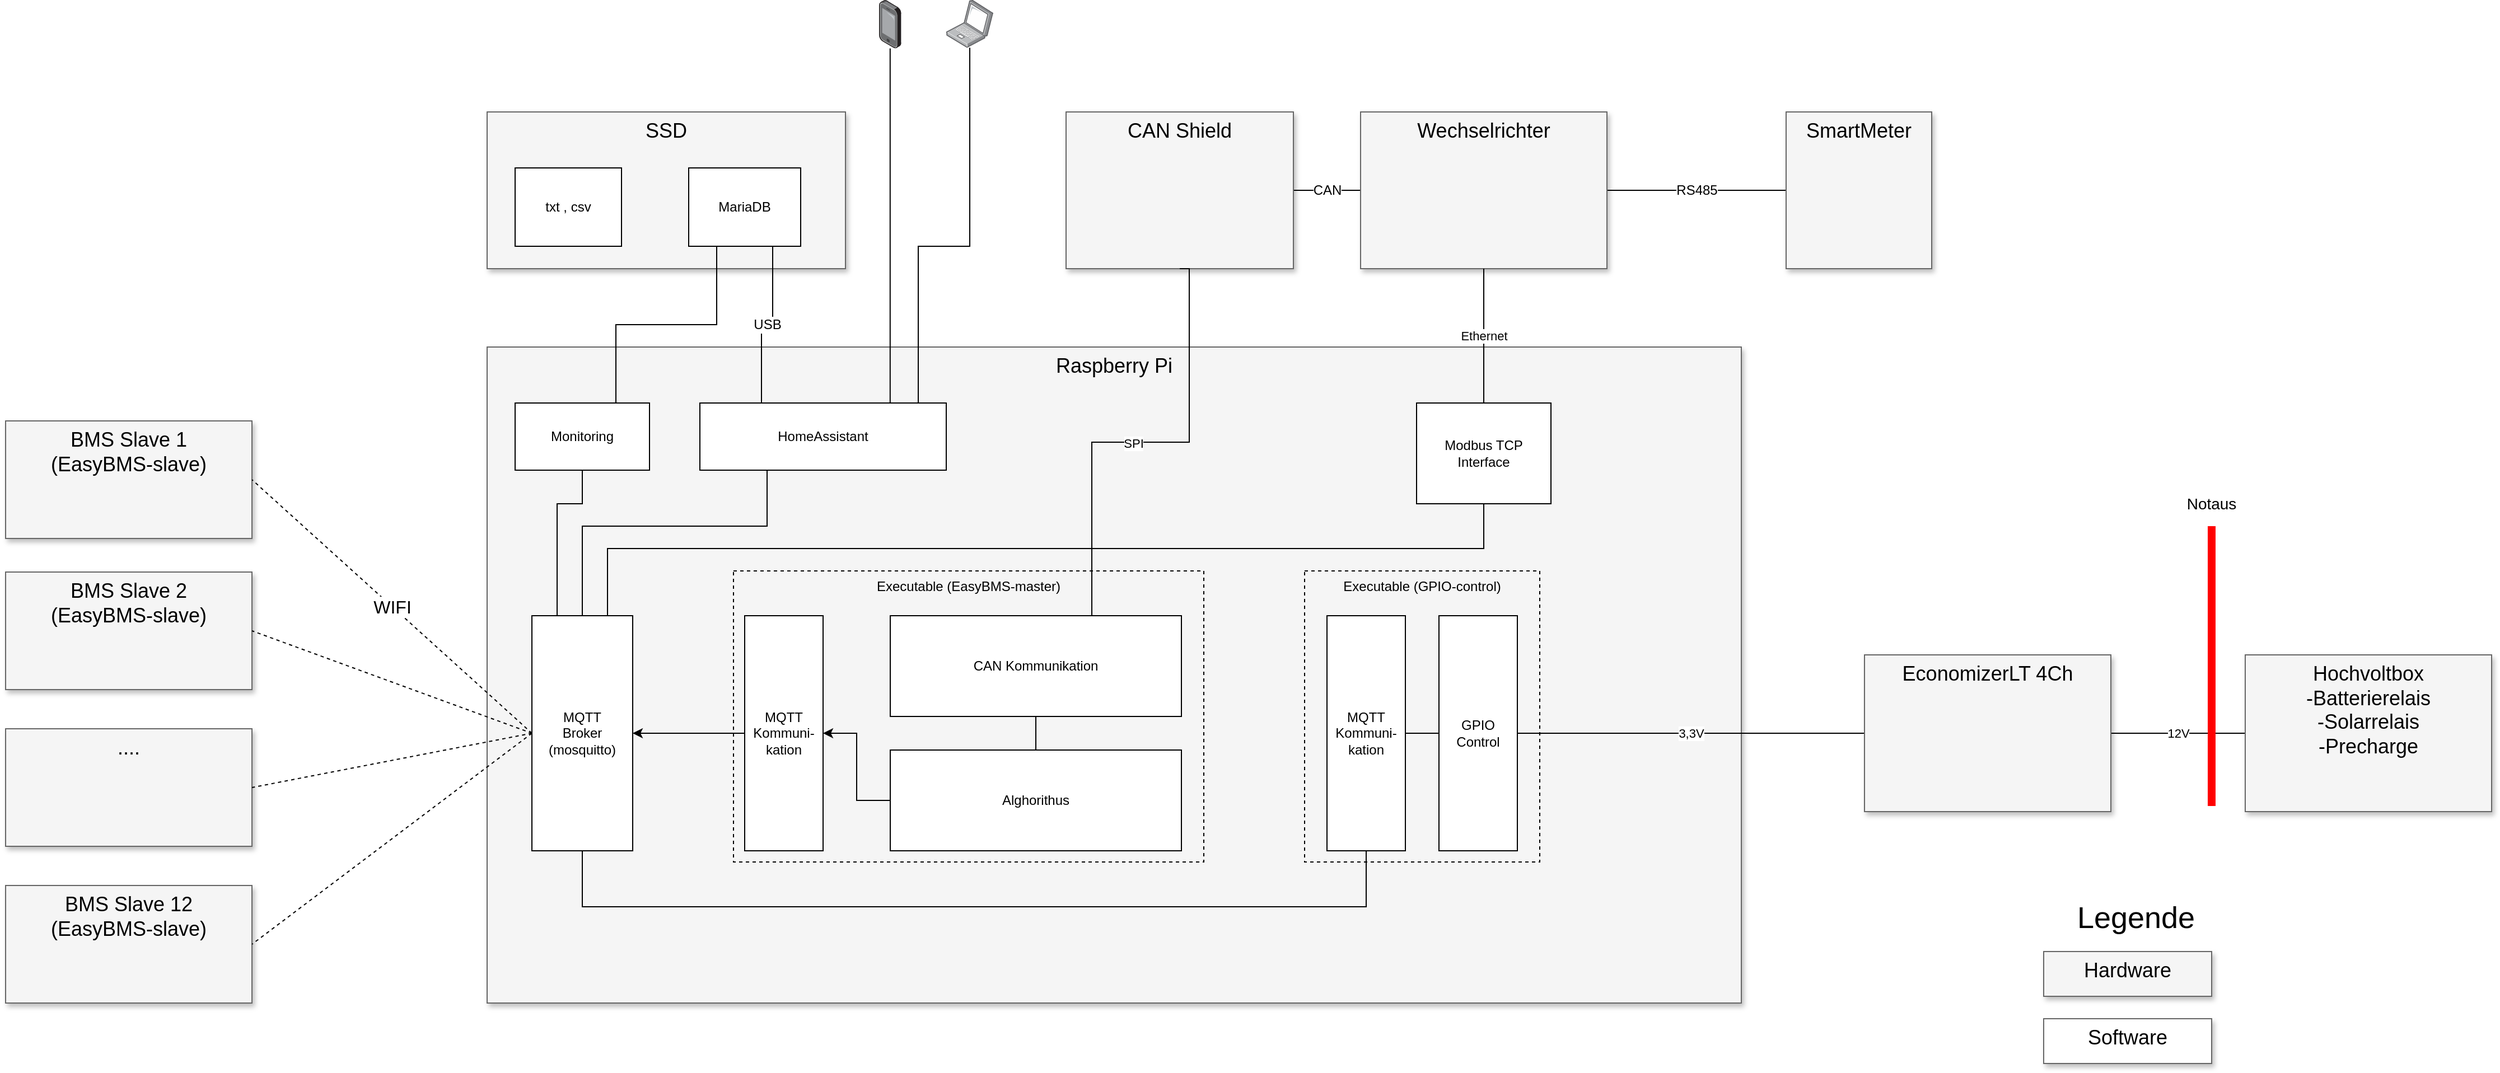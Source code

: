 <mxfile version="15.2.4" type="github">
  <diagram name="Page-1" id="90a13364-a465-7bf4-72fc-28e22215d7a0">
    <mxGraphModel dx="3784.5" dy="1074" grid="1" gridSize="10" guides="1" tooltips="1" connect="1" arrows="1" fold="1" page="1" pageScale="1.5" pageWidth="1169" pageHeight="826" background="none" math="0" shadow="0">
      <root>
        <mxCell id="0" style=";html=1;" />
        <mxCell id="1" style=";html=1;" parent="0" />
        <mxCell id="h09nz31fdlpBYT6gw-4B-76" value="CAN" style="edgeStyle=orthogonalEdgeStyle;rounded=0;orthogonalLoop=1;jettySize=auto;html=1;exitX=1;exitY=0.5;exitDx=0;exitDy=0;entryX=0;entryY=0.5;entryDx=0;entryDy=0;fontSize=12;endArrow=none;endFill=0;strokeColor=#000000;strokeWidth=1;" edge="1" parent="1" source="h09nz31fdlpBYT6gw-4B-28" target="h09nz31fdlpBYT6gw-4B-29">
          <mxGeometry relative="1" as="geometry" />
        </mxCell>
        <mxCell id="h09nz31fdlpBYT6gw-4B-28" value="CAN Shield" style="whiteSpace=wrap;html=1;shadow=1;fontSize=18;fillColor=#f5f5f5;strokeColor=#666666;verticalAlign=top;" vertex="1" parent="1">
          <mxGeometry x="657" y="230" width="203" height="140" as="geometry" />
        </mxCell>
        <mxCell id="h09nz31fdlpBYT6gw-4B-66" value="RS485" style="edgeStyle=orthogonalEdgeStyle;rounded=0;orthogonalLoop=1;jettySize=auto;html=1;entryX=0;entryY=0.5;entryDx=0;entryDy=0;fontSize=12;endArrow=none;endFill=0;strokeWidth=1;" edge="1" parent="1" source="h09nz31fdlpBYT6gw-4B-29" target="h09nz31fdlpBYT6gw-4B-62">
          <mxGeometry relative="1" as="geometry" />
        </mxCell>
        <mxCell id="h09nz31fdlpBYT6gw-4B-29" value="Wechselrichter" style="whiteSpace=wrap;html=1;shadow=1;fontSize=18;fillColor=#f5f5f5;strokeColor=#666666;verticalAlign=top;" vertex="1" parent="1">
          <mxGeometry x="920" y="230" width="220" height="140" as="geometry" />
        </mxCell>
        <mxCell id="h09nz31fdlpBYT6gw-4B-27" value="SSD" style="whiteSpace=wrap;html=1;shadow=1;fontSize=18;fillColor=#f5f5f5;strokeColor=#666666;verticalAlign=top;" vertex="1" parent="1">
          <mxGeometry x="140" y="230" width="320" height="140" as="geometry" />
        </mxCell>
        <mxCell id="3a17f1ce550125da-2" value="Raspberry Pi" style="whiteSpace=wrap;html=1;shadow=1;fontSize=18;fillColor=#f5f5f5;strokeColor=#666666;verticalAlign=top;" parent="1" vertex="1">
          <mxGeometry x="140" y="440" width="1120" height="586" as="geometry" />
        </mxCell>
        <mxCell id="h09nz31fdlpBYT6gw-4B-21" value="&lt;div&gt;Executable (GPIO-control)&lt;/div&gt;" style="rounded=0;whiteSpace=wrap;html=1;verticalAlign=top;dashed=1;fillColor=none;" vertex="1" parent="1">
          <mxGeometry x="870" y="640" width="210" height="260" as="geometry" />
        </mxCell>
        <mxCell id="h09nz31fdlpBYT6gw-4B-20" value="Executable (EasyBMS-master)" style="rounded=0;whiteSpace=wrap;html=1;verticalAlign=top;dashed=1;fillColor=none;" vertex="1" parent="1">
          <mxGeometry x="360" y="640" width="420" height="260" as="geometry" />
        </mxCell>
        <mxCell id="h09nz31fdlpBYT6gw-4B-49" style="edgeStyle=orthogonalEdgeStyle;rounded=0;orthogonalLoop=1;jettySize=auto;html=1;exitX=0.75;exitY=0;exitDx=0;exitDy=0;entryX=0.25;entryY=1;entryDx=0;entryDy=0;fontSize=27;endArrow=none;endFill=0;" edge="1" parent="1" source="h09nz31fdlpBYT6gw-4B-1" target="h09nz31fdlpBYT6gw-4B-45">
          <mxGeometry relative="1" as="geometry" />
        </mxCell>
        <mxCell id="h09nz31fdlpBYT6gw-4B-1" value="Monitoring" style="rounded=0;whiteSpace=wrap;html=1;" vertex="1" parent="1">
          <mxGeometry x="165" y="490" width="120" height="60" as="geometry" />
        </mxCell>
        <mxCell id="h09nz31fdlpBYT6gw-4B-48" value="USB" style="edgeStyle=orthogonalEdgeStyle;rounded=0;orthogonalLoop=1;jettySize=auto;html=1;exitX=0.25;exitY=0;exitDx=0;exitDy=0;entryX=0.75;entryY=1;entryDx=0;entryDy=0;fontSize=12;endArrow=none;endFill=0;" edge="1" parent="1" source="h09nz31fdlpBYT6gw-4B-2" target="h09nz31fdlpBYT6gw-4B-45">
          <mxGeometry relative="1" as="geometry" />
        </mxCell>
        <mxCell id="h09nz31fdlpBYT6gw-4B-2" value="HomeAssistant" style="rounded=0;whiteSpace=wrap;html=1;" vertex="1" parent="1">
          <mxGeometry x="330" y="490" width="220" height="60" as="geometry" />
        </mxCell>
        <mxCell id="h09nz31fdlpBYT6gw-4B-3" value="CAN Kommunikation" style="rounded=0;whiteSpace=wrap;html=1;" vertex="1" parent="1">
          <mxGeometry x="500" y="680" width="260" height="90" as="geometry" />
        </mxCell>
        <mxCell id="h09nz31fdlpBYT6gw-4B-13" style="edgeStyle=orthogonalEdgeStyle;rounded=0;orthogonalLoop=1;jettySize=auto;html=1;exitX=0;exitY=0.5;exitDx=0;exitDy=0;entryX=1;entryY=0.5;entryDx=0;entryDy=0;" edge="1" parent="1" source="h09nz31fdlpBYT6gw-4B-4" target="h09nz31fdlpBYT6gw-4B-8">
          <mxGeometry relative="1" as="geometry" />
        </mxCell>
        <mxCell id="h09nz31fdlpBYT6gw-4B-4" value="Alghorithus" style="rounded=0;whiteSpace=wrap;html=1;" vertex="1" parent="1">
          <mxGeometry x="500" y="800" width="260" height="90" as="geometry" />
        </mxCell>
        <mxCell id="h09nz31fdlpBYT6gw-4B-37" style="edgeStyle=orthogonalEdgeStyle;rounded=0;orthogonalLoop=1;jettySize=auto;html=1;exitX=1;exitY=0.5;exitDx=0;exitDy=0;entryX=0;entryY=0.5;entryDx=0;entryDy=0;endArrow=none;endFill=0;" edge="1" parent="1" source="h09nz31fdlpBYT6gw-4B-6" target="h09nz31fdlpBYT6gw-4B-7">
          <mxGeometry relative="1" as="geometry" />
        </mxCell>
        <mxCell id="h09nz31fdlpBYT6gw-4B-6" value="MQTT&lt;br&gt;Kommuni-kation" style="rounded=0;whiteSpace=wrap;html=1;" vertex="1" parent="1">
          <mxGeometry x="890" y="680" width="70" height="210" as="geometry" />
        </mxCell>
        <mxCell id="h09nz31fdlpBYT6gw-4B-40" value="3,3V" style="edgeStyle=orthogonalEdgeStyle;rounded=0;orthogonalLoop=1;jettySize=auto;html=1;exitX=1;exitY=0.5;exitDx=0;exitDy=0;entryX=0;entryY=0.5;entryDx=0;entryDy=0;endArrow=none;endFill=0;" edge="1" parent="1" source="h09nz31fdlpBYT6gw-4B-7" target="h09nz31fdlpBYT6gw-4B-38">
          <mxGeometry relative="1" as="geometry" />
        </mxCell>
        <mxCell id="h09nz31fdlpBYT6gw-4B-7" value="GPIO Control" style="rounded=0;whiteSpace=wrap;html=1;" vertex="1" parent="1">
          <mxGeometry x="990" y="680" width="70" height="210" as="geometry" />
        </mxCell>
        <mxCell id="h09nz31fdlpBYT6gw-4B-14" style="edgeStyle=orthogonalEdgeStyle;rounded=0;orthogonalLoop=1;jettySize=auto;html=1;exitX=0;exitY=0.5;exitDx=0;exitDy=0;entryX=1;entryY=0.5;entryDx=0;entryDy=0;" edge="1" parent="1" source="h09nz31fdlpBYT6gw-4B-8" target="h09nz31fdlpBYT6gw-4B-10">
          <mxGeometry relative="1" as="geometry" />
        </mxCell>
        <mxCell id="h09nz31fdlpBYT6gw-4B-8" value="MQTT&lt;br&gt;Kommuni-kation" style="rounded=0;whiteSpace=wrap;html=1;" vertex="1" parent="1">
          <mxGeometry x="370" y="680" width="70" height="210" as="geometry" />
        </mxCell>
        <mxCell id="h09nz31fdlpBYT6gw-4B-24" style="edgeStyle=orthogonalEdgeStyle;rounded=0;orthogonalLoop=1;jettySize=auto;html=1;exitX=0.5;exitY=1;exitDx=0;exitDy=0;entryX=0.75;entryY=0;entryDx=0;entryDy=0;endArrow=none;endFill=0;" edge="1" parent="1" source="h09nz31fdlpBYT6gw-4B-9" target="h09nz31fdlpBYT6gw-4B-10">
          <mxGeometry relative="1" as="geometry">
            <Array as="points">
              <mxPoint x="1030" y="620" />
              <mxPoint x="248" y="620" />
            </Array>
          </mxGeometry>
        </mxCell>
        <mxCell id="h09nz31fdlpBYT6gw-4B-9" value="&lt;div&gt;Modbus TCP&lt;/div&gt;&lt;div&gt;Interface&lt;br&gt;&lt;/div&gt;" style="rounded=0;whiteSpace=wrap;html=1;" vertex="1" parent="1">
          <mxGeometry x="970" y="490" width="120" height="90" as="geometry" />
        </mxCell>
        <mxCell id="h09nz31fdlpBYT6gw-4B-16" style="edgeStyle=orthogonalEdgeStyle;rounded=0;orthogonalLoop=1;jettySize=auto;html=1;exitX=0.25;exitY=0;exitDx=0;exitDy=0;entryX=0.5;entryY=1;entryDx=0;entryDy=0;endArrow=none;endFill=0;" edge="1" parent="1" source="h09nz31fdlpBYT6gw-4B-10" target="h09nz31fdlpBYT6gw-4B-1">
          <mxGeometry relative="1" as="geometry">
            <Array as="points">
              <mxPoint x="203" y="580" />
              <mxPoint x="225" y="580" />
            </Array>
          </mxGeometry>
        </mxCell>
        <mxCell id="h09nz31fdlpBYT6gw-4B-18" style="edgeStyle=orthogonalEdgeStyle;rounded=0;orthogonalLoop=1;jettySize=auto;html=1;exitX=0.5;exitY=0;exitDx=0;exitDy=0;endArrow=none;endFill=0;" edge="1" parent="1" source="h09nz31fdlpBYT6gw-4B-10" target="h09nz31fdlpBYT6gw-4B-2">
          <mxGeometry relative="1" as="geometry">
            <Array as="points">
              <mxPoint x="225" y="600" />
              <mxPoint x="390" y="600" />
            </Array>
          </mxGeometry>
        </mxCell>
        <mxCell id="h09nz31fdlpBYT6gw-4B-35" style="edgeStyle=orthogonalEdgeStyle;rounded=0;orthogonalLoop=1;jettySize=auto;html=1;exitX=0.5;exitY=1;exitDx=0;exitDy=0;entryX=0.5;entryY=1;entryDx=0;entryDy=0;endArrow=none;endFill=0;" edge="1" parent="1" source="h09nz31fdlpBYT6gw-4B-10" target="h09nz31fdlpBYT6gw-4B-6">
          <mxGeometry relative="1" as="geometry">
            <Array as="points">
              <mxPoint x="225" y="940" />
              <mxPoint x="925" y="940" />
            </Array>
          </mxGeometry>
        </mxCell>
        <mxCell id="h09nz31fdlpBYT6gw-4B-10" value="&lt;div&gt;MQTT&lt;/div&gt;&lt;div&gt;Broker&lt;/div&gt;&lt;div&gt;(mosquitto)&lt;br&gt;&lt;/div&gt;" style="rounded=0;whiteSpace=wrap;html=1;" vertex="1" parent="1">
          <mxGeometry x="180" y="680" width="90" height="210" as="geometry" />
        </mxCell>
        <mxCell id="h09nz31fdlpBYT6gw-4B-11" value="" style="endArrow=none;html=1;entryX=0.5;entryY=1;entryDx=0;entryDy=0;exitX=0.5;exitY=0;exitDx=0;exitDy=0;" edge="1" parent="1" source="h09nz31fdlpBYT6gw-4B-4" target="h09nz31fdlpBYT6gw-4B-3">
          <mxGeometry width="50" height="50" relative="1" as="geometry">
            <mxPoint x="640" y="670" as="sourcePoint" />
            <mxPoint x="690" y="620" as="targetPoint" />
          </mxGeometry>
        </mxCell>
        <mxCell id="h09nz31fdlpBYT6gw-4B-31" style="edgeStyle=orthogonalEdgeStyle;rounded=0;orthogonalLoop=1;jettySize=auto;html=1;exitX=0.5;exitY=1;exitDx=0;exitDy=0;entryX=0.5;entryY=0;entryDx=0;entryDy=0;endArrow=none;endFill=0;" edge="1" parent="1" source="h09nz31fdlpBYT6gw-4B-28" target="h09nz31fdlpBYT6gw-4B-3">
          <mxGeometry relative="1" as="geometry">
            <Array as="points">
              <mxPoint x="767" y="525" />
              <mxPoint x="680" y="525" />
              <mxPoint x="680" y="680" />
            </Array>
          </mxGeometry>
        </mxCell>
        <mxCell id="h09nz31fdlpBYT6gw-4B-32" value="SPI" style="edgeLabel;html=1;align=center;verticalAlign=middle;resizable=0;points=[];" vertex="1" connectable="0" parent="h09nz31fdlpBYT6gw-4B-31">
          <mxGeometry x="-0.06" y="1" relative="1" as="geometry">
            <mxPoint as="offset" />
          </mxGeometry>
        </mxCell>
        <mxCell id="h09nz31fdlpBYT6gw-4B-30" value="Ethernet" style="edgeStyle=orthogonalEdgeStyle;rounded=0;orthogonalLoop=1;jettySize=auto;html=1;endArrow=none;endFill=0;" edge="1" parent="1" source="h09nz31fdlpBYT6gw-4B-29" target="h09nz31fdlpBYT6gw-4B-9">
          <mxGeometry relative="1" as="geometry" />
        </mxCell>
        <mxCell id="h09nz31fdlpBYT6gw-4B-41" value="12V" style="edgeStyle=orthogonalEdgeStyle;rounded=0;orthogonalLoop=1;jettySize=auto;html=1;exitX=1;exitY=0.5;exitDx=0;exitDy=0;entryX=0;entryY=0.5;entryDx=0;entryDy=0;endArrow=none;endFill=0;" edge="1" parent="1" source="h09nz31fdlpBYT6gw-4B-38" target="h09nz31fdlpBYT6gw-4B-39">
          <mxGeometry relative="1" as="geometry" />
        </mxCell>
        <mxCell id="h09nz31fdlpBYT6gw-4B-38" value="EconomizerLT 4Ch" style="whiteSpace=wrap;html=1;shadow=1;fontSize=18;fillColor=#f5f5f5;strokeColor=#666666;verticalAlign=top;" vertex="1" parent="1">
          <mxGeometry x="1370" y="715" width="220" height="140" as="geometry" />
        </mxCell>
        <mxCell id="h09nz31fdlpBYT6gw-4B-39" value="&lt;div&gt;Hochvoltbox&lt;/div&gt;&lt;div&gt;-Batterierelais&lt;/div&gt;&lt;div&gt;-Solarrelais&lt;/div&gt;&lt;div&gt;-Precharge&lt;br&gt;&lt;/div&gt;" style="whiteSpace=wrap;html=1;shadow=1;fontSize=18;fillColor=#f5f5f5;strokeColor=#666666;verticalAlign=top;" vertex="1" parent="1">
          <mxGeometry x="1710" y="715" width="220" height="140" as="geometry" />
        </mxCell>
        <mxCell id="h09nz31fdlpBYT6gw-4B-42" value="Legende" style="text;html=1;strokeColor=none;fillColor=none;align=center;verticalAlign=middle;whiteSpace=wrap;rounded=0;dashed=1;fontSize=27;" vertex="1" parent="1">
          <mxGeometry x="1590" y="940" width="45" height="20" as="geometry" />
        </mxCell>
        <mxCell id="h09nz31fdlpBYT6gw-4B-43" value="Hardware" style="whiteSpace=wrap;html=1;shadow=1;fontSize=18;fillColor=#f5f5f5;strokeColor=#666666;verticalAlign=top;" vertex="1" parent="1">
          <mxGeometry x="1530" y="980" width="150" height="40" as="geometry" />
        </mxCell>
        <mxCell id="h09nz31fdlpBYT6gw-4B-44" value="Software" style="whiteSpace=wrap;html=1;shadow=1;fontSize=18;fillColor=#FFFFFF;strokeColor=#666666;verticalAlign=top;" vertex="1" parent="1">
          <mxGeometry x="1530" y="1040" width="150" height="40" as="geometry" />
        </mxCell>
        <mxCell id="h09nz31fdlpBYT6gw-4B-45" value="MariaDB" style="rounded=0;whiteSpace=wrap;html=1;" vertex="1" parent="1">
          <mxGeometry x="320" y="280" width="100" height="70" as="geometry" />
        </mxCell>
        <mxCell id="h09nz31fdlpBYT6gw-4B-46" value="&lt;div&gt;txt , csv&lt;/div&gt;" style="rounded=0;whiteSpace=wrap;html=1;" vertex="1" parent="1">
          <mxGeometry x="165" y="280" width="95" height="70" as="geometry" />
        </mxCell>
        <mxCell id="h09nz31fdlpBYT6gw-4B-50" value="&lt;div&gt;BMS Slave 1&lt;br&gt;&lt;/div&gt;&lt;div&gt;(EasyBMS-slave)&lt;br&gt;&lt;/div&gt;" style="whiteSpace=wrap;html=1;shadow=1;fontSize=18;fillColor=#f5f5f5;strokeColor=#666666;verticalAlign=top;" vertex="1" parent="1">
          <mxGeometry x="-290" y="506" width="220" height="105" as="geometry" />
        </mxCell>
        <mxCell id="h09nz31fdlpBYT6gw-4B-51" value="&lt;div&gt;BMS Slave 2&lt;br&gt;&lt;/div&gt;&lt;div&gt;(EasyBMS-slave)&lt;br&gt;&lt;/div&gt;" style="whiteSpace=wrap;html=1;shadow=1;fontSize=18;fillColor=#f5f5f5;strokeColor=#666666;verticalAlign=top;" vertex="1" parent="1">
          <mxGeometry x="-290" y="641" width="220" height="105" as="geometry" />
        </mxCell>
        <mxCell id="h09nz31fdlpBYT6gw-4B-52" value="...." style="whiteSpace=wrap;html=1;shadow=1;fontSize=18;fillColor=#f5f5f5;strokeColor=#666666;verticalAlign=top;" vertex="1" parent="1">
          <mxGeometry x="-290" y="781" width="220" height="105" as="geometry" />
        </mxCell>
        <mxCell id="h09nz31fdlpBYT6gw-4B-53" value="&lt;div&gt;BMS Slave 12&lt;br&gt;&lt;/div&gt;&lt;div&gt;(EasyBMS-slave)&lt;br&gt;&lt;/div&gt;" style="whiteSpace=wrap;html=1;shadow=1;fontSize=18;fillColor=#f5f5f5;strokeColor=#666666;verticalAlign=top;" vertex="1" parent="1">
          <mxGeometry x="-290" y="921" width="220" height="105" as="geometry" />
        </mxCell>
        <mxCell id="h09nz31fdlpBYT6gw-4B-54" value="WIFI" style="endArrow=none;dashed=1;html=1;fontSize=16;entryX=1;entryY=0.5;entryDx=0;entryDy=0;exitX=0;exitY=0.5;exitDx=0;exitDy=0;" edge="1" parent="1" source="h09nz31fdlpBYT6gw-4B-10" target="h09nz31fdlpBYT6gw-4B-50">
          <mxGeometry width="50" height="50" relative="1" as="geometry">
            <mxPoint x="30" y="720" as="sourcePoint" />
            <mxPoint x="80" y="670" as="targetPoint" />
          </mxGeometry>
        </mxCell>
        <mxCell id="h09nz31fdlpBYT6gw-4B-55" value="" style="endArrow=none;dashed=1;html=1;fontSize=27;entryX=1;entryY=0.5;entryDx=0;entryDy=0;exitX=0;exitY=0.5;exitDx=0;exitDy=0;" edge="1" parent="1" source="h09nz31fdlpBYT6gw-4B-10" target="h09nz31fdlpBYT6gw-4B-51">
          <mxGeometry width="50" height="50" relative="1" as="geometry">
            <mxPoint x="10" y="810" as="sourcePoint" />
            <mxPoint x="60" y="760" as="targetPoint" />
          </mxGeometry>
        </mxCell>
        <mxCell id="h09nz31fdlpBYT6gw-4B-56" value="" style="endArrow=none;dashed=1;html=1;fontSize=27;entryX=1;entryY=0.5;entryDx=0;entryDy=0;exitX=0;exitY=0.5;exitDx=0;exitDy=0;" edge="1" parent="1" source="h09nz31fdlpBYT6gw-4B-10" target="h09nz31fdlpBYT6gw-4B-52">
          <mxGeometry width="50" height="50" relative="1" as="geometry">
            <mxPoint x="190" y="795" as="sourcePoint" />
            <mxPoint x="-60" y="703.5" as="targetPoint" />
          </mxGeometry>
        </mxCell>
        <mxCell id="h09nz31fdlpBYT6gw-4B-57" value="" style="endArrow=none;dashed=1;html=1;fontSize=27;entryX=1;entryY=0.5;entryDx=0;entryDy=0;exitX=0;exitY=0.5;exitDx=0;exitDy=0;" edge="1" parent="1" source="h09nz31fdlpBYT6gw-4B-10" target="h09nz31fdlpBYT6gw-4B-53">
          <mxGeometry width="50" height="50" relative="1" as="geometry">
            <mxPoint x="190" y="795" as="sourcePoint" />
            <mxPoint x="-60" y="843.5" as="targetPoint" />
          </mxGeometry>
        </mxCell>
        <mxCell id="h09nz31fdlpBYT6gw-4B-62" value="SmartMeter" style="whiteSpace=wrap;html=1;shadow=1;fontSize=18;fillColor=#f5f5f5;strokeColor=#666666;verticalAlign=top;" vertex="1" parent="1">
          <mxGeometry x="1300" y="230" width="130" height="140" as="geometry" />
        </mxCell>
        <mxCell id="h09nz31fdlpBYT6gw-4B-64" value="" style="endArrow=none;html=1;fontSize=27;fillColor=#e51400;strokeColor=#FF0000;strokeWidth=7;" edge="1" parent="1">
          <mxGeometry width="50" height="50" relative="1" as="geometry">
            <mxPoint x="1680" y="850" as="sourcePoint" />
            <mxPoint x="1680" y="600" as="targetPoint" />
          </mxGeometry>
        </mxCell>
        <mxCell id="h09nz31fdlpBYT6gw-4B-65" value="Notaus" style="text;html=1;strokeColor=none;fillColor=none;align=center;verticalAlign=middle;whiteSpace=wrap;rounded=0;dashed=1;fontSize=14;" vertex="1" parent="1">
          <mxGeometry x="1660" y="570" width="40" height="20" as="geometry" />
        </mxCell>
        <mxCell id="h09nz31fdlpBYT6gw-4B-72" style="edgeStyle=orthogonalEdgeStyle;rounded=0;orthogonalLoop=1;jettySize=auto;html=1;fontSize=12;endArrow=none;endFill=0;strokeColor=#000000;strokeWidth=1;" edge="1" parent="1" source="h09nz31fdlpBYT6gw-4B-70" target="h09nz31fdlpBYT6gw-4B-2">
          <mxGeometry relative="1" as="geometry">
            <Array as="points">
              <mxPoint x="500" y="250" />
              <mxPoint x="500" y="250" />
            </Array>
          </mxGeometry>
        </mxCell>
        <mxCell id="h09nz31fdlpBYT6gw-4B-70" value="" style="points=[];aspect=fixed;html=1;align=center;shadow=0;dashed=0;image;image=img/lib/allied_telesis/computer_and_terminals/Smartphone.svg;fontSize=12;fillColor=#FFFFFF;" vertex="1" parent="1">
          <mxGeometry x="490" y="130" width="19.8" height="43.2" as="geometry" />
        </mxCell>
        <mxCell id="h09nz31fdlpBYT6gw-4B-74" style="edgeStyle=orthogonalEdgeStyle;rounded=0;orthogonalLoop=1;jettySize=auto;html=1;entryX=0.75;entryY=0;entryDx=0;entryDy=0;fontSize=12;endArrow=none;endFill=0;strokeColor=#000000;strokeWidth=1;" edge="1" parent="1" source="h09nz31fdlpBYT6gw-4B-71" target="h09nz31fdlpBYT6gw-4B-2">
          <mxGeometry relative="1" as="geometry">
            <Array as="points">
              <mxPoint x="571" y="350" />
              <mxPoint x="525" y="350" />
            </Array>
          </mxGeometry>
        </mxCell>
        <mxCell id="h09nz31fdlpBYT6gw-4B-71" value="" style="points=[];aspect=fixed;html=1;align=center;shadow=0;dashed=0;image;image=img/lib/allied_telesis/computer_and_terminals/Laptop.svg;fontSize=12;fillColor=#FFFFFF;" vertex="1" parent="1">
          <mxGeometry x="550" y="130" width="42" height="42.6" as="geometry" />
        </mxCell>
      </root>
    </mxGraphModel>
  </diagram>
</mxfile>
